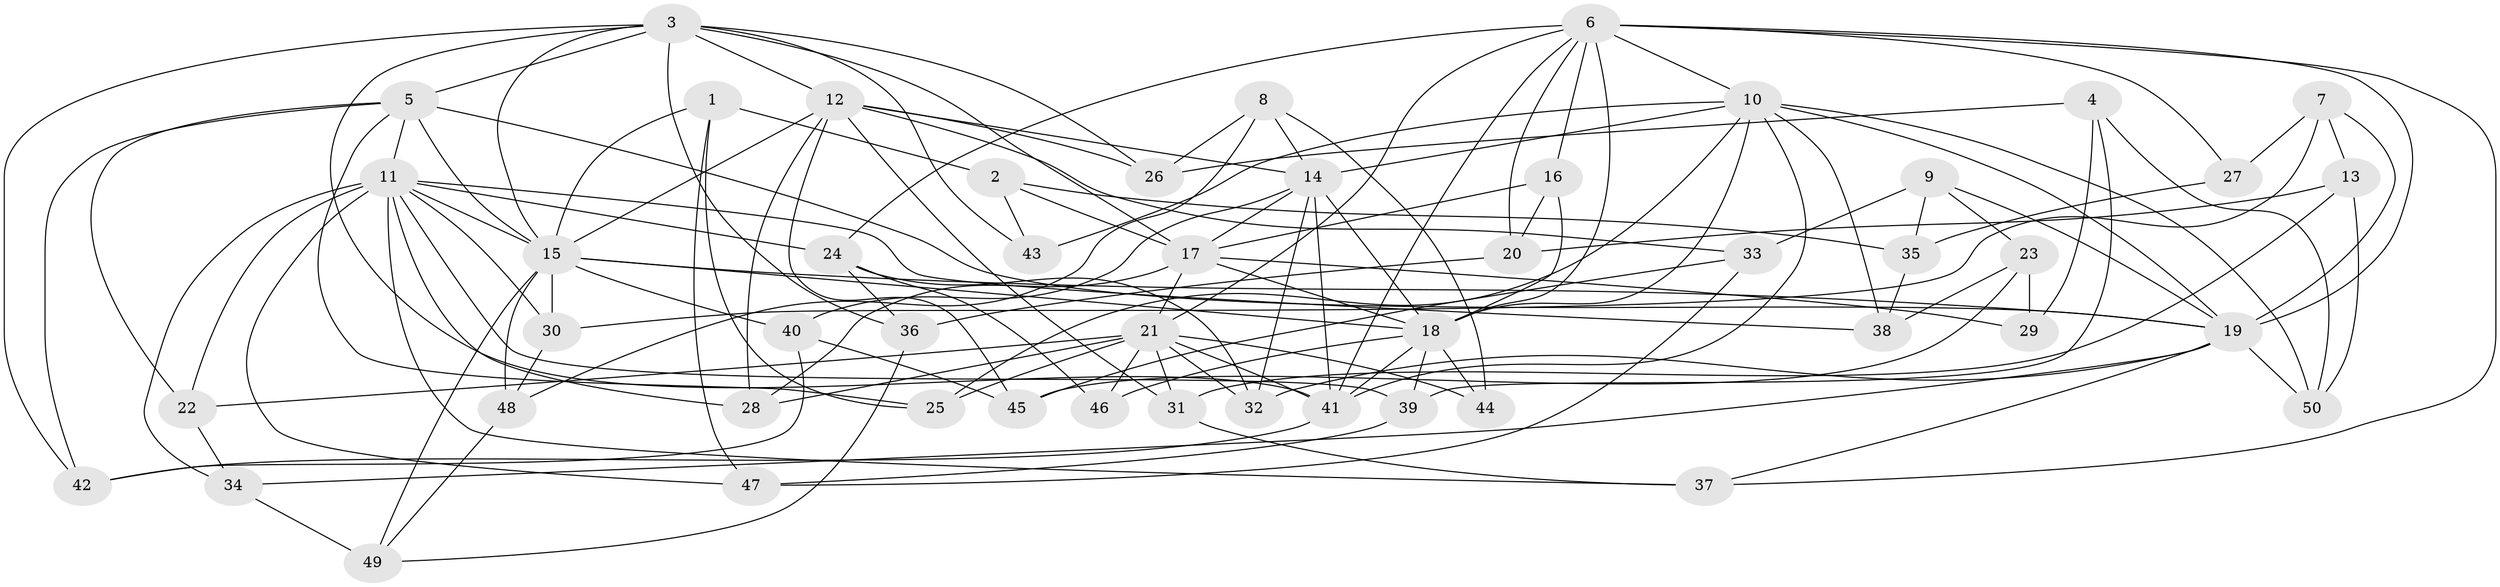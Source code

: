 // original degree distribution, {4: 1.0}
// Generated by graph-tools (version 1.1) at 2025/38/03/09/25 02:38:02]
// undirected, 50 vertices, 131 edges
graph export_dot {
graph [start="1"]
  node [color=gray90,style=filled];
  1;
  2;
  3;
  4;
  5;
  6;
  7;
  8;
  9;
  10;
  11;
  12;
  13;
  14;
  15;
  16;
  17;
  18;
  19;
  20;
  21;
  22;
  23;
  24;
  25;
  26;
  27;
  28;
  29;
  30;
  31;
  32;
  33;
  34;
  35;
  36;
  37;
  38;
  39;
  40;
  41;
  42;
  43;
  44;
  45;
  46;
  47;
  48;
  49;
  50;
  1 -- 2 [weight=1.0];
  1 -- 15 [weight=1.0];
  1 -- 25 [weight=1.0];
  1 -- 47 [weight=1.0];
  2 -- 17 [weight=1.0];
  2 -- 35 [weight=1.0];
  2 -- 43 [weight=1.0];
  3 -- 5 [weight=1.0];
  3 -- 12 [weight=1.0];
  3 -- 15 [weight=1.0];
  3 -- 17 [weight=1.0];
  3 -- 26 [weight=1.0];
  3 -- 36 [weight=1.0];
  3 -- 41 [weight=1.0];
  3 -- 42 [weight=1.0];
  3 -- 43 [weight=2.0];
  4 -- 26 [weight=1.0];
  4 -- 29 [weight=1.0];
  4 -- 39 [weight=1.0];
  4 -- 50 [weight=1.0];
  5 -- 11 [weight=2.0];
  5 -- 15 [weight=2.0];
  5 -- 19 [weight=2.0];
  5 -- 22 [weight=1.0];
  5 -- 25 [weight=1.0];
  5 -- 42 [weight=1.0];
  6 -- 10 [weight=1.0];
  6 -- 16 [weight=1.0];
  6 -- 18 [weight=1.0];
  6 -- 19 [weight=1.0];
  6 -- 20 [weight=1.0];
  6 -- 21 [weight=1.0];
  6 -- 24 [weight=2.0];
  6 -- 27 [weight=2.0];
  6 -- 37 [weight=1.0];
  6 -- 41 [weight=1.0];
  7 -- 13 [weight=1.0];
  7 -- 19 [weight=1.0];
  7 -- 27 [weight=1.0];
  7 -- 30 [weight=1.0];
  8 -- 14 [weight=1.0];
  8 -- 26 [weight=1.0];
  8 -- 44 [weight=1.0];
  8 -- 48 [weight=1.0];
  9 -- 19 [weight=1.0];
  9 -- 23 [weight=1.0];
  9 -- 33 [weight=1.0];
  9 -- 35 [weight=1.0];
  10 -- 14 [weight=1.0];
  10 -- 18 [weight=1.0];
  10 -- 19 [weight=2.0];
  10 -- 25 [weight=1.0];
  10 -- 38 [weight=1.0];
  10 -- 41 [weight=1.0];
  10 -- 43 [weight=1.0];
  10 -- 50 [weight=1.0];
  11 -- 15 [weight=1.0];
  11 -- 22 [weight=1.0];
  11 -- 24 [weight=1.0];
  11 -- 28 [weight=1.0];
  11 -- 30 [weight=1.0];
  11 -- 34 [weight=1.0];
  11 -- 37 [weight=1.0];
  11 -- 38 [weight=1.0];
  11 -- 39 [weight=1.0];
  11 -- 47 [weight=1.0];
  12 -- 14 [weight=1.0];
  12 -- 15 [weight=1.0];
  12 -- 26 [weight=1.0];
  12 -- 28 [weight=1.0];
  12 -- 31 [weight=1.0];
  12 -- 33 [weight=1.0];
  12 -- 45 [weight=1.0];
  13 -- 20 [weight=1.0];
  13 -- 31 [weight=1.0];
  13 -- 50 [weight=1.0];
  14 -- 17 [weight=2.0];
  14 -- 18 [weight=1.0];
  14 -- 32 [weight=1.0];
  14 -- 40 [weight=1.0];
  14 -- 41 [weight=2.0];
  15 -- 18 [weight=1.0];
  15 -- 19 [weight=1.0];
  15 -- 30 [weight=1.0];
  15 -- 40 [weight=1.0];
  15 -- 48 [weight=1.0];
  15 -- 49 [weight=1.0];
  16 -- 17 [weight=1.0];
  16 -- 18 [weight=1.0];
  16 -- 20 [weight=1.0];
  17 -- 18 [weight=1.0];
  17 -- 21 [weight=1.0];
  17 -- 28 [weight=1.0];
  17 -- 29 [weight=2.0];
  18 -- 39 [weight=1.0];
  18 -- 41 [weight=1.0];
  18 -- 44 [weight=2.0];
  18 -- 46 [weight=2.0];
  19 -- 32 [weight=1.0];
  19 -- 34 [weight=1.0];
  19 -- 37 [weight=1.0];
  19 -- 50 [weight=1.0];
  20 -- 36 [weight=1.0];
  21 -- 22 [weight=1.0];
  21 -- 25 [weight=1.0];
  21 -- 28 [weight=1.0];
  21 -- 31 [weight=1.0];
  21 -- 32 [weight=1.0];
  21 -- 41 [weight=1.0];
  21 -- 44 [weight=1.0];
  21 -- 46 [weight=1.0];
  22 -- 34 [weight=1.0];
  23 -- 29 [weight=1.0];
  23 -- 38 [weight=1.0];
  23 -- 45 [weight=1.0];
  24 -- 32 [weight=1.0];
  24 -- 36 [weight=1.0];
  24 -- 46 [weight=1.0];
  27 -- 35 [weight=1.0];
  30 -- 48 [weight=1.0];
  31 -- 37 [weight=1.0];
  33 -- 45 [weight=1.0];
  33 -- 47 [weight=1.0];
  34 -- 49 [weight=1.0];
  35 -- 38 [weight=1.0];
  36 -- 49 [weight=1.0];
  39 -- 47 [weight=1.0];
  40 -- 42 [weight=1.0];
  40 -- 45 [weight=1.0];
  41 -- 42 [weight=1.0];
  48 -- 49 [weight=1.0];
}
